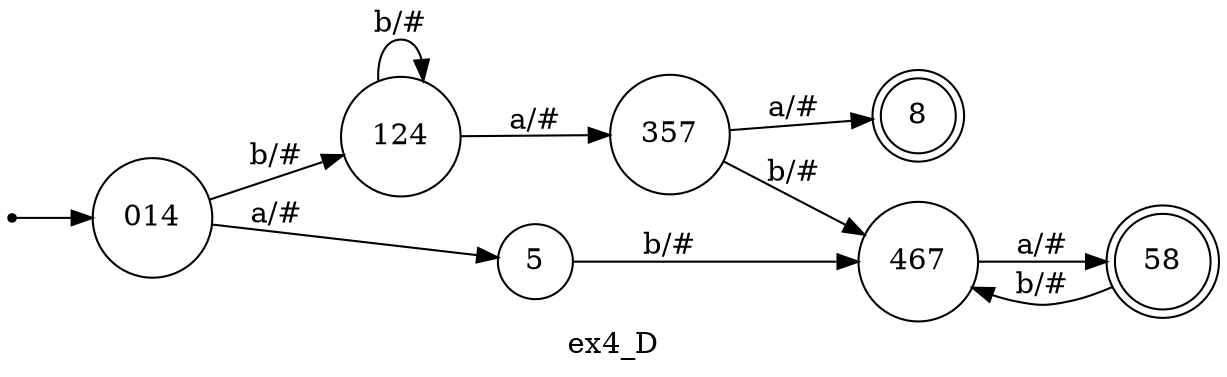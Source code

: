 digraph G {
	rankdir=LR;
	label="ex4_D"
	init014 [shape=point];
	init014 -> 014;
	014 [shape=circle]
	014 -> 124 [label="b/#"]
	014 -> 5 [label="a/#"]
	124 [shape=circle]
	124 -> 124 [label="b/#"]
	124 -> 357 [label="a/#"]
	357 [shape=circle]
	357 -> 467 [label="b/#"]
	357 -> 8 [label="a/#"]
	467 [shape=circle]
	467 -> 58 [label="a/#"]
	5 [shape=circle]
	5 -> 467 [label="b/#"]
	58 [shape=doublecircle]
	58 -> 467 [label="b/#"]
	8 [shape=doublecircle]
}
